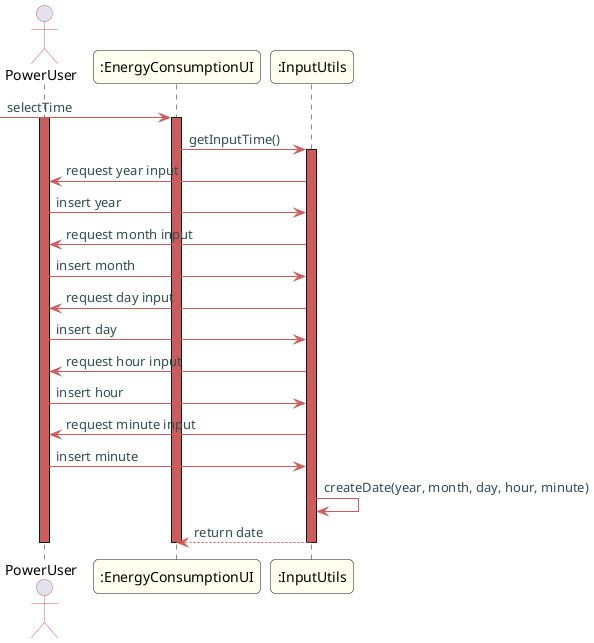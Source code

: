 @startuml
skinparam titleBorderRoundCorner 10
skinparam titleBorderThickness 3
skinparam titleBorderColor indianred
skinparam titleBackgroundColor ivory
skinparam FontName quicksand

skinparam actor {
 	BorderColor indianred
 	}

 skinparam sequence {
 	LifeLineBackgroundColor indianred
 	ParticipantBackgroundColor ivory
 }

 skinparam roundcorner 10

 skinparam component {
   arrowThickness 1
   ArrowFontName Verdana
   ArrowColor indianred
   ArrowFontColor darkslategrey
 }
actor PowerUser

-> ":EnergyConsumptionUI": selectTime
activate PowerUser
activate ":EnergyConsumptionUI"
":EnergyConsumptionUI" -> ":InputUtils": getInputTime()
activate ":InputUtils"
":InputUtils" -> PowerUser: request year input
PowerUser -> ":InputUtils": insert year
":InputUtils" -> PowerUser: request month input
PowerUser -> ":InputUtils": insert month
":InputUtils" -> PowerUser: request day input
PowerUser -> ":InputUtils": insert day
":InputUtils" -> PowerUser: request hour input
PowerUser -> ":InputUtils": insert hour
":InputUtils" -> PowerUser: request minute input
PowerUser -> ":InputUtils": insert minute
":InputUtils" -> ":InputUtils": createDate(year, month, day, hour, minute)
":InputUtils" --> ":EnergyConsumptionUI": return date
deactivate PowerUser
deactivate ":EnergyConsumptionUI"
deactivate ":InputUtils"
@enduml